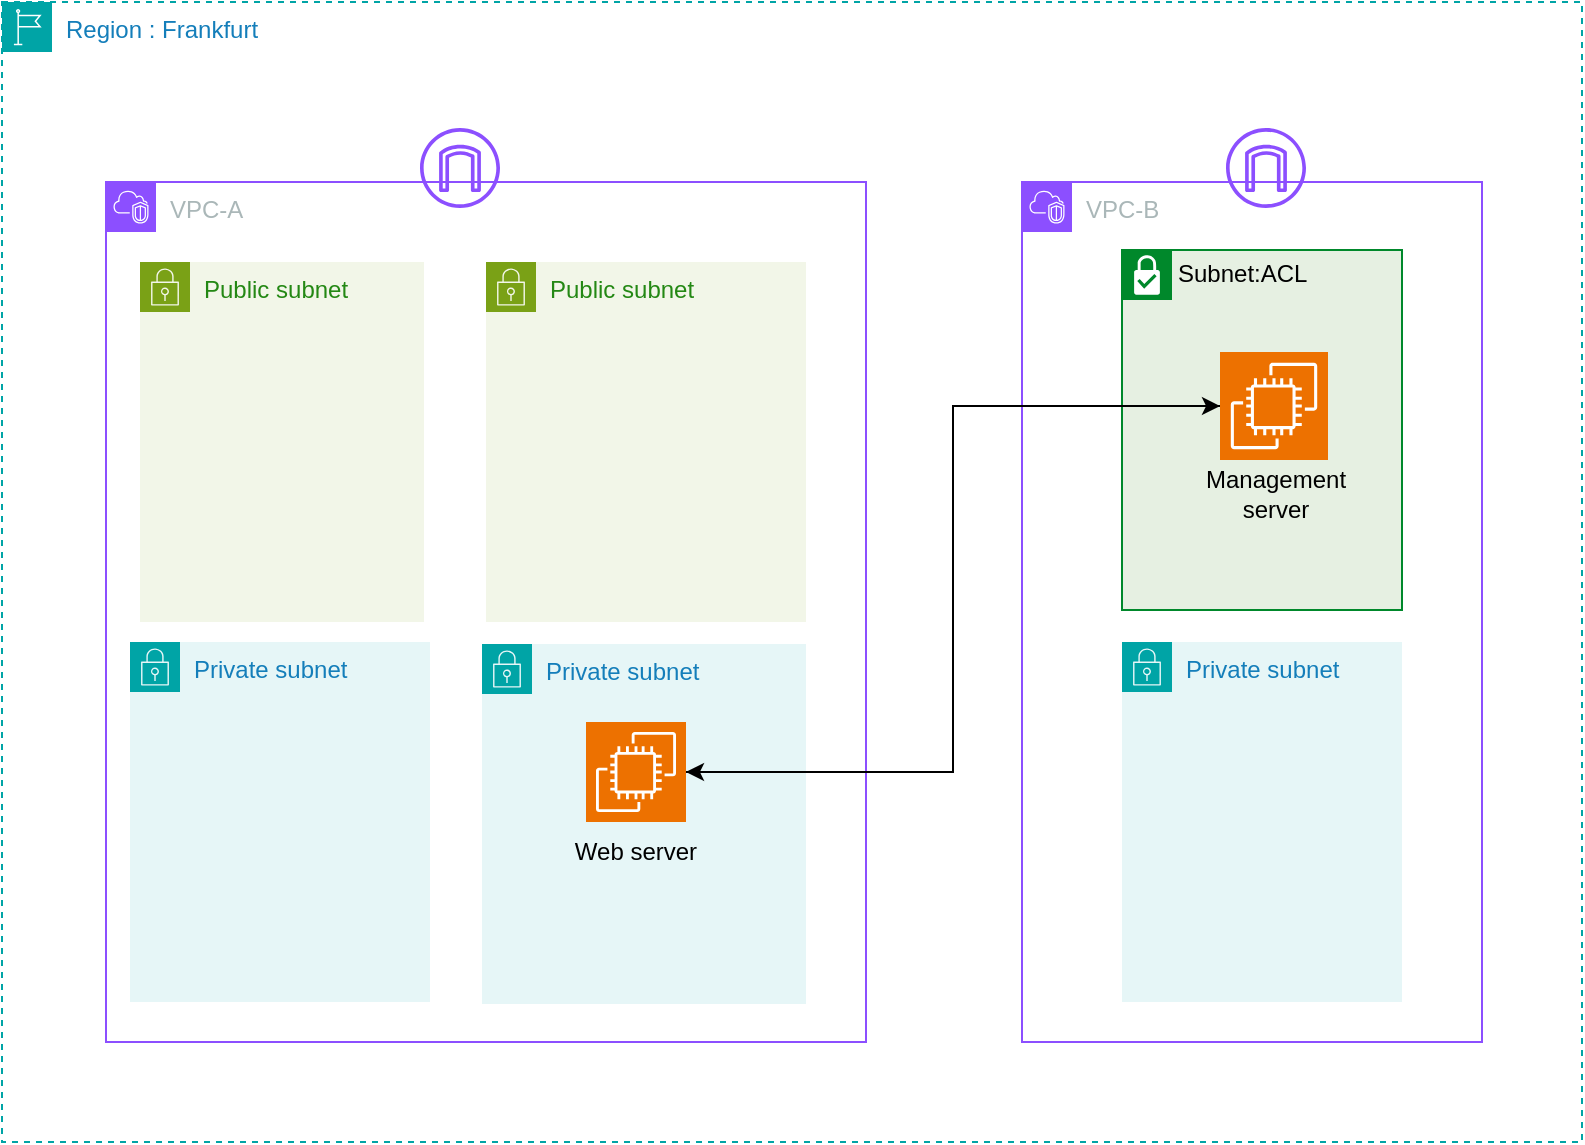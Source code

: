 <mxfile version="23.1.5" type="github">
  <diagram name="Pagina-1" id="JSuOB0qH_aEUuRuIwBlh">
    <mxGraphModel dx="1191" dy="721" grid="1" gridSize="10" guides="1" tooltips="1" connect="1" arrows="1" fold="1" page="1" pageScale="1" pageWidth="827" pageHeight="1169" math="0" shadow="0">
      <root>
        <mxCell id="0" />
        <mxCell id="1" parent="0" />
        <mxCell id="ssjmfCyC4Wv2lQjvstt9-3" value="Region : Frankfurt" style="points=[[0,0],[0.25,0],[0.5,0],[0.75,0],[1,0],[1,0.25],[1,0.5],[1,0.75],[1,1],[0.75,1],[0.5,1],[0.25,1],[0,1],[0,0.75],[0,0.5],[0,0.25]];outlineConnect=0;gradientColor=none;html=1;whiteSpace=wrap;fontSize=12;fontStyle=0;container=1;pointerEvents=0;collapsible=0;recursiveResize=0;shape=mxgraph.aws4.group;grIcon=mxgraph.aws4.group_region;strokeColor=#00A4A6;fillColor=none;verticalAlign=top;align=left;spacingLeft=30;fontColor=#147EBA;dashed=1;" vertex="1" parent="1">
          <mxGeometry x="18" y="70" width="790" height="570" as="geometry" />
        </mxCell>
        <mxCell id="ssjmfCyC4Wv2lQjvstt9-4" value="VPC-B" style="points=[[0,0],[0.25,0],[0.5,0],[0.75,0],[1,0],[1,0.25],[1,0.5],[1,0.75],[1,1],[0.75,1],[0.5,1],[0.25,1],[0,1],[0,0.75],[0,0.5],[0,0.25]];outlineConnect=0;gradientColor=none;html=1;whiteSpace=wrap;fontSize=12;fontStyle=0;container=1;pointerEvents=0;collapsible=0;recursiveResize=0;shape=mxgraph.aws4.group;grIcon=mxgraph.aws4.group_vpc2;strokeColor=#8C4FFF;fillColor=none;verticalAlign=top;align=left;spacingLeft=30;fontColor=#AAB7B8;dashed=0;" vertex="1" parent="ssjmfCyC4Wv2lQjvstt9-3">
          <mxGeometry x="510" y="90" width="230" height="430" as="geometry" />
        </mxCell>
        <mxCell id="ssjmfCyC4Wv2lQjvstt9-12" value="Subnet:ACL" style="shape=mxgraph.ibm.box;prType=subnet;fontStyle=0;verticalAlign=top;align=left;spacingLeft=32;spacingTop=4;fillColor=#E6F0E2;rounded=0;whiteSpace=wrap;html=1;strokeColor=#00882B;strokeWidth=1;dashed=0;container=1;spacing=-4;collapsible=0;expand=0;recursiveResize=0;" vertex="1" parent="ssjmfCyC4Wv2lQjvstt9-4">
          <mxGeometry x="50" y="34" width="140" height="180" as="geometry" />
        </mxCell>
        <mxCell id="ssjmfCyC4Wv2lQjvstt9-17" value="" style="sketch=0;points=[[0,0,0],[0.25,0,0],[0.5,0,0],[0.75,0,0],[1,0,0],[0,1,0],[0.25,1,0],[0.5,1,0],[0.75,1,0],[1,1,0],[0,0.25,0],[0,0.5,0],[0,0.75,0],[1,0.25,0],[1,0.5,0],[1,0.75,0]];outlineConnect=0;fontColor=#232F3E;fillColor=#ED7100;strokeColor=#ffffff;dashed=0;verticalLabelPosition=bottom;verticalAlign=top;align=center;html=1;fontSize=12;fontStyle=0;aspect=fixed;shape=mxgraph.aws4.resourceIcon;resIcon=mxgraph.aws4.ec2;" vertex="1" parent="ssjmfCyC4Wv2lQjvstt9-12">
          <mxGeometry x="49" y="51" width="54" height="54" as="geometry" />
        </mxCell>
        <mxCell id="ssjmfCyC4Wv2lQjvstt9-19" value="Management server" style="text;strokeColor=none;align=center;fillColor=none;html=1;verticalAlign=middle;whiteSpace=wrap;rounded=0;" vertex="1" parent="ssjmfCyC4Wv2lQjvstt9-12">
          <mxGeometry x="42" y="117" width="70" height="10" as="geometry" />
        </mxCell>
        <mxCell id="ssjmfCyC4Wv2lQjvstt9-13" value="Private subnet" style="points=[[0,0],[0.25,0],[0.5,0],[0.75,0],[1,0],[1,0.25],[1,0.5],[1,0.75],[1,1],[0.75,1],[0.5,1],[0.25,1],[0,1],[0,0.75],[0,0.5],[0,0.25]];outlineConnect=0;gradientColor=none;html=1;whiteSpace=wrap;fontSize=12;fontStyle=0;container=1;pointerEvents=0;collapsible=0;recursiveResize=0;shape=mxgraph.aws4.group;grIcon=mxgraph.aws4.group_security_group;grStroke=0;strokeColor=#00A4A6;fillColor=#E6F6F7;verticalAlign=top;align=left;spacingLeft=30;fontColor=#147EBA;dashed=0;" vertex="1" parent="ssjmfCyC4Wv2lQjvstt9-4">
          <mxGeometry x="50" y="230" width="140" height="180" as="geometry" />
        </mxCell>
        <mxCell id="ssjmfCyC4Wv2lQjvstt9-15" value="" style="sketch=0;outlineConnect=0;fontColor=#232F3E;gradientColor=none;fillColor=#8C4FFF;strokeColor=none;dashed=0;verticalLabelPosition=bottom;verticalAlign=top;align=center;html=1;fontSize=12;fontStyle=0;aspect=fixed;pointerEvents=1;shape=mxgraph.aws4.internet_gateway;" vertex="1" parent="ssjmfCyC4Wv2lQjvstt9-3">
          <mxGeometry x="209" y="63" width="40" height="40" as="geometry" />
        </mxCell>
        <mxCell id="ssjmfCyC4Wv2lQjvstt9-16" value="" style="sketch=0;outlineConnect=0;fontColor=#232F3E;gradientColor=none;fillColor=#8C4FFF;strokeColor=none;dashed=0;verticalLabelPosition=bottom;verticalAlign=top;align=center;html=1;fontSize=12;fontStyle=0;aspect=fixed;pointerEvents=1;shape=mxgraph.aws4.internet_gateway;" vertex="1" parent="ssjmfCyC4Wv2lQjvstt9-3">
          <mxGeometry x="612" y="63" width="40" height="40" as="geometry" />
        </mxCell>
        <mxCell id="ssjmfCyC4Wv2lQjvstt9-5" value="VPC-A" style="points=[[0,0],[0.25,0],[0.5,0],[0.75,0],[1,0],[1,0.25],[1,0.5],[1,0.75],[1,1],[0.75,1],[0.5,1],[0.25,1],[0,1],[0,0.75],[0,0.5],[0,0.25]];outlineConnect=0;gradientColor=none;html=1;whiteSpace=wrap;fontSize=12;fontStyle=0;container=1;pointerEvents=0;collapsible=0;recursiveResize=0;shape=mxgraph.aws4.group;grIcon=mxgraph.aws4.group_vpc2;strokeColor=#8C4FFF;fillColor=none;verticalAlign=top;align=left;spacingLeft=30;fontColor=#AAB7B8;dashed=0;" vertex="1" parent="1">
          <mxGeometry x="70" y="160" width="380" height="430" as="geometry" />
        </mxCell>
        <mxCell id="ssjmfCyC4Wv2lQjvstt9-10" value="Private subnet" style="points=[[0,0],[0.25,0],[0.5,0],[0.75,0],[1,0],[1,0.25],[1,0.5],[1,0.75],[1,1],[0.75,1],[0.5,1],[0.25,1],[0,1],[0,0.75],[0,0.5],[0,0.25]];outlineConnect=0;gradientColor=none;html=1;whiteSpace=wrap;fontSize=12;fontStyle=0;container=1;pointerEvents=0;collapsible=0;recursiveResize=0;shape=mxgraph.aws4.group;grIcon=mxgraph.aws4.group_security_group;grStroke=0;strokeColor=#00A4A6;fillColor=#E6F6F7;verticalAlign=top;align=left;spacingLeft=30;fontColor=#147EBA;dashed=0;" vertex="1" parent="ssjmfCyC4Wv2lQjvstt9-5">
          <mxGeometry x="12" y="230" width="150" height="180" as="geometry" />
        </mxCell>
        <mxCell id="ssjmfCyC4Wv2lQjvstt9-11" value="Private subnet" style="points=[[0,0],[0.25,0],[0.5,0],[0.75,0],[1,0],[1,0.25],[1,0.5],[1,0.75],[1,1],[0.75,1],[0.5,1],[0.25,1],[0,1],[0,0.75],[0,0.5],[0,0.25]];outlineConnect=0;gradientColor=none;html=1;whiteSpace=wrap;fontSize=12;fontStyle=0;container=1;pointerEvents=0;collapsible=0;recursiveResize=0;shape=mxgraph.aws4.group;grIcon=mxgraph.aws4.group_security_group;grStroke=0;strokeColor=#00A4A6;fillColor=#E6F6F7;verticalAlign=top;align=left;spacingLeft=30;fontColor=#147EBA;dashed=0;" vertex="1" parent="ssjmfCyC4Wv2lQjvstt9-5">
          <mxGeometry x="188" y="231" width="162" height="180" as="geometry" />
        </mxCell>
        <mxCell id="ssjmfCyC4Wv2lQjvstt9-18" value="" style="sketch=0;points=[[0,0,0],[0.25,0,0],[0.5,0,0],[0.75,0,0],[1,0,0],[0,1,0],[0.25,1,0],[0.5,1,0],[0.75,1,0],[1,1,0],[0,0.25,0],[0,0.5,0],[0,0.75,0],[1,0.25,0],[1,0.5,0],[1,0.75,0]];outlineConnect=0;fontColor=#232F3E;fillColor=#ED7100;strokeColor=#ffffff;dashed=0;verticalLabelPosition=bottom;verticalAlign=top;align=center;html=1;fontSize=12;fontStyle=0;aspect=fixed;shape=mxgraph.aws4.resourceIcon;resIcon=mxgraph.aws4.ec2;" vertex="1" parent="ssjmfCyC4Wv2lQjvstt9-11">
          <mxGeometry x="52" y="39" width="50" height="50" as="geometry" />
        </mxCell>
        <mxCell id="ssjmfCyC4Wv2lQjvstt9-20" value="Web server" style="text;strokeColor=none;align=center;fillColor=none;html=1;verticalAlign=middle;whiteSpace=wrap;rounded=0;" vertex="1" parent="ssjmfCyC4Wv2lQjvstt9-11">
          <mxGeometry x="44" y="92" width="66" height="24" as="geometry" />
        </mxCell>
        <mxCell id="ssjmfCyC4Wv2lQjvstt9-21" value="Public subnet" style="points=[[0,0],[0.25,0],[0.5,0],[0.75,0],[1,0],[1,0.25],[1,0.5],[1,0.75],[1,1],[0.75,1],[0.5,1],[0.25,1],[0,1],[0,0.75],[0,0.5],[0,0.25]];outlineConnect=0;gradientColor=none;html=1;whiteSpace=wrap;fontSize=12;fontStyle=0;container=1;pointerEvents=0;collapsible=0;recursiveResize=0;shape=mxgraph.aws4.group;grIcon=mxgraph.aws4.group_security_group;grStroke=0;strokeColor=#7AA116;fillColor=#F2F6E8;verticalAlign=top;align=left;spacingLeft=30;fontColor=#248814;dashed=0;" vertex="1" parent="ssjmfCyC4Wv2lQjvstt9-5">
          <mxGeometry x="190" y="40" width="160" height="180" as="geometry" />
        </mxCell>
        <mxCell id="ssjmfCyC4Wv2lQjvstt9-22" value="Public subnet" style="points=[[0,0],[0.25,0],[0.5,0],[0.75,0],[1,0],[1,0.25],[1,0.5],[1,0.75],[1,1],[0.75,1],[0.5,1],[0.25,1],[0,1],[0,0.75],[0,0.5],[0,0.25]];outlineConnect=0;gradientColor=none;html=1;whiteSpace=wrap;fontSize=12;fontStyle=0;container=1;pointerEvents=0;collapsible=0;recursiveResize=0;shape=mxgraph.aws4.group;grIcon=mxgraph.aws4.group_security_group;grStroke=0;strokeColor=#7AA116;fillColor=#F2F6E8;verticalAlign=top;align=left;spacingLeft=30;fontColor=#248814;dashed=0;" vertex="1" parent="ssjmfCyC4Wv2lQjvstt9-5">
          <mxGeometry x="17" y="40" width="142" height="180" as="geometry" />
        </mxCell>
        <mxCell id="ssjmfCyC4Wv2lQjvstt9-25" style="edgeStyle=orthogonalEdgeStyle;rounded=0;orthogonalLoop=1;jettySize=auto;html=1;entryX=0;entryY=0.5;entryDx=0;entryDy=0;entryPerimeter=0;exitX=1;exitY=0.5;exitDx=0;exitDy=0;exitPerimeter=0;" edge="1" parent="1" source="ssjmfCyC4Wv2lQjvstt9-18" target="ssjmfCyC4Wv2lQjvstt9-17">
          <mxGeometry relative="1" as="geometry">
            <mxPoint x="370" y="455" as="sourcePoint" />
          </mxGeometry>
        </mxCell>
        <mxCell id="ssjmfCyC4Wv2lQjvstt9-27" style="edgeStyle=orthogonalEdgeStyle;rounded=0;orthogonalLoop=1;jettySize=auto;html=1;entryX=1;entryY=0.5;entryDx=0;entryDy=0;entryPerimeter=0;" edge="1" parent="1" source="ssjmfCyC4Wv2lQjvstt9-17" target="ssjmfCyC4Wv2lQjvstt9-18">
          <mxGeometry relative="1" as="geometry" />
        </mxCell>
      </root>
    </mxGraphModel>
  </diagram>
</mxfile>
